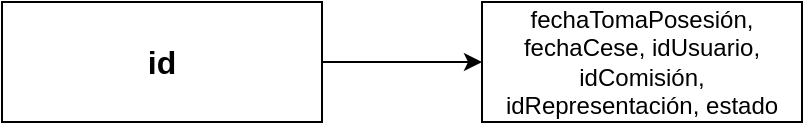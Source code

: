 <mxfile version="21.7.5" type="device">
  <diagram id="1ioXiZDJJ0_Xo2Vft7kg" name="Página-1">
    <mxGraphModel dx="1434" dy="836" grid="1" gridSize="10" guides="1" tooltips="1" connect="1" arrows="1" fold="1" page="1" pageScale="1" pageWidth="827" pageHeight="1169" math="0" shadow="0">
      <root>
        <mxCell id="0" />
        <mxCell id="1" parent="0" />
        <mxCell id="nzb1gLuBbHNh8_0kBAk9-3" value="" style="edgeStyle=orthogonalEdgeStyle;rounded=0;orthogonalLoop=1;jettySize=auto;html=1;" parent="1" source="nzb1gLuBbHNh8_0kBAk9-1" target="nzb1gLuBbHNh8_0kBAk9-2" edge="1">
          <mxGeometry relative="1" as="geometry" />
        </mxCell>
        <mxCell id="nzb1gLuBbHNh8_0kBAk9-1" value="id" style="rounded=0;whiteSpace=wrap;html=1;fontSize=16;fontStyle=1" parent="1" vertex="1">
          <mxGeometry x="80" y="100" width="160" height="60" as="geometry" />
        </mxCell>
        <mxCell id="nzb1gLuBbHNh8_0kBAk9-2" value="fechaTomaPosesión, fechaCese, idUsuario, idComisión, idRepresentación, estado" style="whiteSpace=wrap;html=1;rounded=0;" parent="1" vertex="1">
          <mxGeometry x="320" y="100" width="160" height="60" as="geometry" />
        </mxCell>
      </root>
    </mxGraphModel>
  </diagram>
</mxfile>
